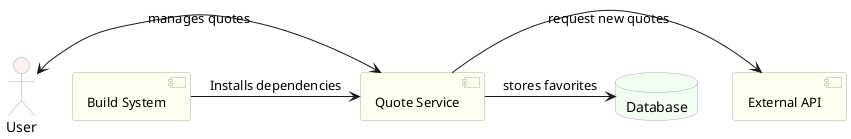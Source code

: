 @startuml

' Define the components
actor User
component "Quote Service" as Service
component "External API" as API
database "Database" as DB
component "Build System" as Build

' Define the interactions
User <-> Service: manages quotes

Service -> API: request new quotes

Service -> DB: stores favorites

Build -> Service: Installs dependencies

' Styling
skinparam component {
    BackgroundColor #FFFFF0
    BorderColor #AAAAAA
    FontSize 13
    ArrowFontSize 10
}

skinparam database {
    BackgroundColor #F0FFF0
    BorderColor #AAAAAA
}

skinparam actor {
    BackgroundColor #FFF0F0
    BorderColor #AAAAAA
}

@enduml
